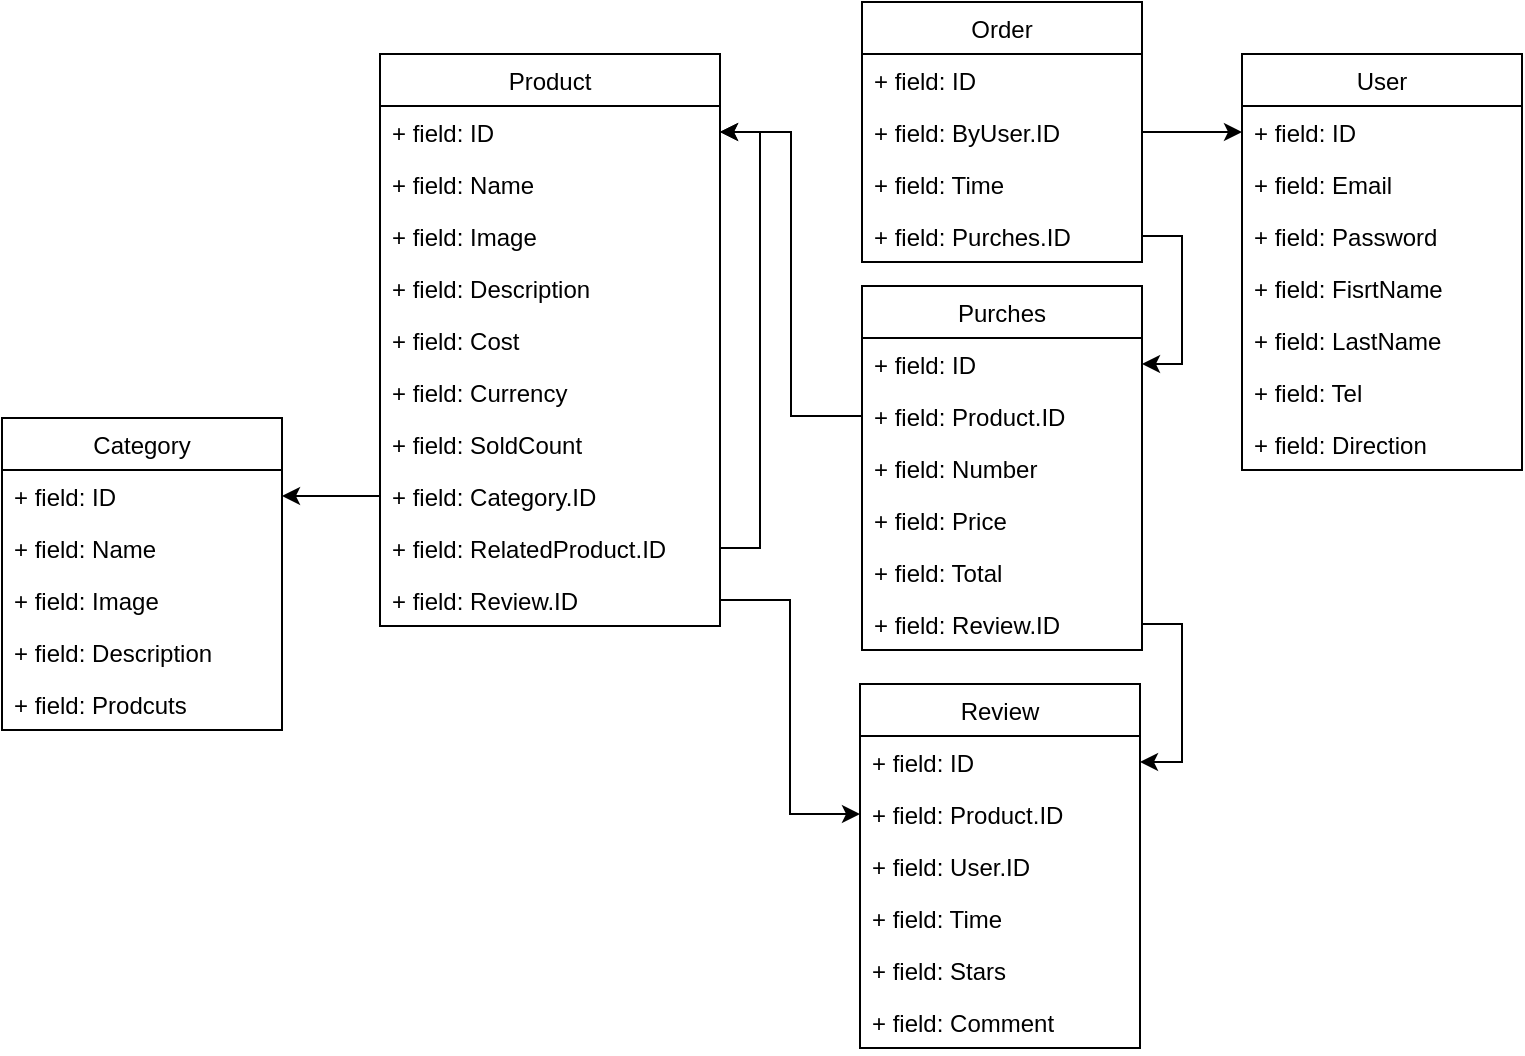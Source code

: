 <mxfile version="20.2.5" type="github">
  <diagram id="IRZXoFzOun7Yx4DrVviM" name="Page-1">
    <mxGraphModel dx="868" dy="460" grid="1" gridSize="10" guides="1" tooltips="1" connect="1" arrows="1" fold="1" page="1" pageScale="1" pageWidth="850" pageHeight="1100" math="0" shadow="0">
      <root>
        <mxCell id="0" />
        <mxCell id="1" parent="0" />
        <mxCell id="eFMBbLXjWarXIVUqqN7d-1" value="Category" style="swimlane;fontStyle=0;childLayout=stackLayout;horizontal=1;startSize=26;fillColor=none;horizontalStack=0;resizeParent=1;resizeParentMax=0;resizeLast=0;collapsible=1;marginBottom=0;" vertex="1" parent="1">
          <mxGeometry x="80" y="412" width="140" height="156" as="geometry" />
        </mxCell>
        <mxCell id="eFMBbLXjWarXIVUqqN7d-2" value="+ field: ID" style="text;strokeColor=none;fillColor=none;align=left;verticalAlign=top;spacingLeft=4;spacingRight=4;overflow=hidden;rotatable=0;points=[[0,0.5],[1,0.5]];portConstraint=eastwest;" vertex="1" parent="eFMBbLXjWarXIVUqqN7d-1">
          <mxGeometry y="26" width="140" height="26" as="geometry" />
        </mxCell>
        <mxCell id="eFMBbLXjWarXIVUqqN7d-3" value="+ field: Name&#xa;" style="text;strokeColor=none;fillColor=none;align=left;verticalAlign=top;spacingLeft=4;spacingRight=4;overflow=hidden;rotatable=0;points=[[0,0.5],[1,0.5]];portConstraint=eastwest;" vertex="1" parent="eFMBbLXjWarXIVUqqN7d-1">
          <mxGeometry y="52" width="140" height="26" as="geometry" />
        </mxCell>
        <mxCell id="eFMBbLXjWarXIVUqqN7d-25" value="+ field: Image" style="text;strokeColor=none;fillColor=none;align=left;verticalAlign=top;spacingLeft=4;spacingRight=4;overflow=hidden;rotatable=0;points=[[0,0.5],[1,0.5]];portConstraint=eastwest;" vertex="1" parent="eFMBbLXjWarXIVUqqN7d-1">
          <mxGeometry y="78" width="140" height="26" as="geometry" />
        </mxCell>
        <mxCell id="eFMBbLXjWarXIVUqqN7d-4" value="+ field: Description" style="text;strokeColor=none;fillColor=none;align=left;verticalAlign=top;spacingLeft=4;spacingRight=4;overflow=hidden;rotatable=0;points=[[0,0.5],[1,0.5]];portConstraint=eastwest;" vertex="1" parent="eFMBbLXjWarXIVUqqN7d-1">
          <mxGeometry y="104" width="140" height="26" as="geometry" />
        </mxCell>
        <mxCell id="eFMBbLXjWarXIVUqqN7d-5" value="+ field: Prodcuts" style="text;strokeColor=none;fillColor=none;align=left;verticalAlign=top;spacingLeft=4;spacingRight=4;overflow=hidden;rotatable=0;points=[[0,0.5],[1,0.5]];portConstraint=eastwest;" vertex="1" parent="eFMBbLXjWarXIVUqqN7d-1">
          <mxGeometry y="130" width="140" height="26" as="geometry" />
        </mxCell>
        <mxCell id="eFMBbLXjWarXIVUqqN7d-7" value="Product" style="swimlane;fontStyle=0;childLayout=stackLayout;horizontal=1;startSize=26;fillColor=none;horizontalStack=0;resizeParent=1;resizeParentMax=0;resizeLast=0;collapsible=1;marginBottom=0;" vertex="1" parent="1">
          <mxGeometry x="269" y="230" width="170" height="286" as="geometry" />
        </mxCell>
        <mxCell id="eFMBbLXjWarXIVUqqN7d-8" value="+ field: ID" style="text;strokeColor=none;fillColor=none;align=left;verticalAlign=top;spacingLeft=4;spacingRight=4;overflow=hidden;rotatable=0;points=[[0,0.5],[1,0.5]];portConstraint=eastwest;" vertex="1" parent="eFMBbLXjWarXIVUqqN7d-7">
          <mxGeometry y="26" width="170" height="26" as="geometry" />
        </mxCell>
        <mxCell id="eFMBbLXjWarXIVUqqN7d-9" value="+ field: Name" style="text;strokeColor=none;fillColor=none;align=left;verticalAlign=top;spacingLeft=4;spacingRight=4;overflow=hidden;rotatable=0;points=[[0,0.5],[1,0.5]];portConstraint=eastwest;" vertex="1" parent="eFMBbLXjWarXIVUqqN7d-7">
          <mxGeometry y="52" width="170" height="26" as="geometry" />
        </mxCell>
        <mxCell id="eFMBbLXjWarXIVUqqN7d-26" value="+ field: Image" style="text;strokeColor=none;fillColor=none;align=left;verticalAlign=top;spacingLeft=4;spacingRight=4;overflow=hidden;rotatable=0;points=[[0,0.5],[1,0.5]];portConstraint=eastwest;" vertex="1" parent="eFMBbLXjWarXIVUqqN7d-7">
          <mxGeometry y="78" width="170" height="26" as="geometry" />
        </mxCell>
        <mxCell id="eFMBbLXjWarXIVUqqN7d-10" value="+ field: Description" style="text;strokeColor=none;fillColor=none;align=left;verticalAlign=top;spacingLeft=4;spacingRight=4;overflow=hidden;rotatable=0;points=[[0,0.5],[1,0.5]];portConstraint=eastwest;" vertex="1" parent="eFMBbLXjWarXIVUqqN7d-7">
          <mxGeometry y="104" width="170" height="26" as="geometry" />
        </mxCell>
        <mxCell id="eFMBbLXjWarXIVUqqN7d-11" value="+ field: Cost" style="text;strokeColor=none;fillColor=none;align=left;verticalAlign=top;spacingLeft=4;spacingRight=4;overflow=hidden;rotatable=0;points=[[0,0.5],[1,0.5]];portConstraint=eastwest;" vertex="1" parent="eFMBbLXjWarXIVUqqN7d-7">
          <mxGeometry y="130" width="170" height="26" as="geometry" />
        </mxCell>
        <mxCell id="eFMBbLXjWarXIVUqqN7d-12" value="+ field: Currency" style="text;strokeColor=none;fillColor=none;align=left;verticalAlign=top;spacingLeft=4;spacingRight=4;overflow=hidden;rotatable=0;points=[[0,0.5],[1,0.5]];portConstraint=eastwest;" vertex="1" parent="eFMBbLXjWarXIVUqqN7d-7">
          <mxGeometry y="156" width="170" height="26" as="geometry" />
        </mxCell>
        <mxCell id="eFMBbLXjWarXIVUqqN7d-13" value="+ field: SoldCount" style="text;strokeColor=none;fillColor=none;align=left;verticalAlign=top;spacingLeft=4;spacingRight=4;overflow=hidden;rotatable=0;points=[[0,0.5],[1,0.5]];portConstraint=eastwest;" vertex="1" parent="eFMBbLXjWarXIVUqqN7d-7">
          <mxGeometry y="182" width="170" height="26" as="geometry" />
        </mxCell>
        <mxCell id="eFMBbLXjWarXIVUqqN7d-14" value="+ field: Category.ID" style="text;strokeColor=none;fillColor=none;align=left;verticalAlign=top;spacingLeft=4;spacingRight=4;overflow=hidden;rotatable=0;points=[[0,0.5],[1,0.5]];portConstraint=eastwest;" vertex="1" parent="eFMBbLXjWarXIVUqqN7d-7">
          <mxGeometry y="208" width="170" height="26" as="geometry" />
        </mxCell>
        <mxCell id="eFMBbLXjWarXIVUqqN7d-18" style="edgeStyle=orthogonalEdgeStyle;rounded=0;orthogonalLoop=1;jettySize=auto;html=1;exitX=1;exitY=0.5;exitDx=0;exitDy=0;entryX=1;entryY=0.5;entryDx=0;entryDy=0;" edge="1" parent="eFMBbLXjWarXIVUqqN7d-7" source="eFMBbLXjWarXIVUqqN7d-15" target="eFMBbLXjWarXIVUqqN7d-8">
          <mxGeometry relative="1" as="geometry" />
        </mxCell>
        <mxCell id="eFMBbLXjWarXIVUqqN7d-15" value="+ field: RelatedProduct.ID" style="text;strokeColor=none;fillColor=none;align=left;verticalAlign=top;spacingLeft=4;spacingRight=4;overflow=hidden;rotatable=0;points=[[0,0.5],[1,0.5]];portConstraint=eastwest;" vertex="1" parent="eFMBbLXjWarXIVUqqN7d-7">
          <mxGeometry y="234" width="170" height="26" as="geometry" />
        </mxCell>
        <mxCell id="eFMBbLXjWarXIVUqqN7d-64" value="+ field: Review.ID" style="text;strokeColor=none;fillColor=none;align=left;verticalAlign=top;spacingLeft=4;spacingRight=4;overflow=hidden;rotatable=0;points=[[0,0.5],[1,0.5]];portConstraint=eastwest;" vertex="1" parent="eFMBbLXjWarXIVUqqN7d-7">
          <mxGeometry y="260" width="170" height="26" as="geometry" />
        </mxCell>
        <mxCell id="eFMBbLXjWarXIVUqqN7d-65" style="edgeStyle=orthogonalEdgeStyle;rounded=0;orthogonalLoop=1;jettySize=auto;html=1;exitX=1;exitY=0.5;exitDx=0;exitDy=0;" edge="1" parent="eFMBbLXjWarXIVUqqN7d-7" source="eFMBbLXjWarXIVUqqN7d-64" target="eFMBbLXjWarXIVUqqN7d-64">
          <mxGeometry relative="1" as="geometry" />
        </mxCell>
        <mxCell id="eFMBbLXjWarXIVUqqN7d-31" value="User" style="swimlane;fontStyle=0;childLayout=stackLayout;horizontal=1;startSize=26;fillColor=none;horizontalStack=0;resizeParent=1;resizeParentMax=0;resizeLast=0;collapsible=1;marginBottom=0;" vertex="1" parent="1">
          <mxGeometry x="700" y="230" width="140" height="208" as="geometry" />
        </mxCell>
        <mxCell id="eFMBbLXjWarXIVUqqN7d-32" value="+ field: ID" style="text;strokeColor=none;fillColor=none;align=left;verticalAlign=top;spacingLeft=4;spacingRight=4;overflow=hidden;rotatable=0;points=[[0,0.5],[1,0.5]];portConstraint=eastwest;" vertex="1" parent="eFMBbLXjWarXIVUqqN7d-31">
          <mxGeometry y="26" width="140" height="26" as="geometry" />
        </mxCell>
        <mxCell id="eFMBbLXjWarXIVUqqN7d-33" value="+ field: Email" style="text;strokeColor=none;fillColor=none;align=left;verticalAlign=top;spacingLeft=4;spacingRight=4;overflow=hidden;rotatable=0;points=[[0,0.5],[1,0.5]];portConstraint=eastwest;" vertex="1" parent="eFMBbLXjWarXIVUqqN7d-31">
          <mxGeometry y="52" width="140" height="26" as="geometry" />
        </mxCell>
        <mxCell id="eFMBbLXjWarXIVUqqN7d-34" value="+ field: Password" style="text;strokeColor=none;fillColor=none;align=left;verticalAlign=top;spacingLeft=4;spacingRight=4;overflow=hidden;rotatable=0;points=[[0,0.5],[1,0.5]];portConstraint=eastwest;" vertex="1" parent="eFMBbLXjWarXIVUqqN7d-31">
          <mxGeometry y="78" width="140" height="26" as="geometry" />
        </mxCell>
        <mxCell id="eFMBbLXjWarXIVUqqN7d-36" value="+ field: FisrtName" style="text;strokeColor=none;fillColor=none;align=left;verticalAlign=top;spacingLeft=4;spacingRight=4;overflow=hidden;rotatable=0;points=[[0,0.5],[1,0.5]];portConstraint=eastwest;" vertex="1" parent="eFMBbLXjWarXIVUqqN7d-31">
          <mxGeometry y="104" width="140" height="26" as="geometry" />
        </mxCell>
        <mxCell id="eFMBbLXjWarXIVUqqN7d-73" value="+ field: LastName" style="text;strokeColor=none;fillColor=none;align=left;verticalAlign=top;spacingLeft=4;spacingRight=4;overflow=hidden;rotatable=0;points=[[0,0.5],[1,0.5]];portConstraint=eastwest;" vertex="1" parent="eFMBbLXjWarXIVUqqN7d-31">
          <mxGeometry y="130" width="140" height="26" as="geometry" />
        </mxCell>
        <mxCell id="eFMBbLXjWarXIVUqqN7d-74" value="+ field: Tel" style="text;strokeColor=none;fillColor=none;align=left;verticalAlign=top;spacingLeft=4;spacingRight=4;overflow=hidden;rotatable=0;points=[[0,0.5],[1,0.5]];portConstraint=eastwest;" vertex="1" parent="eFMBbLXjWarXIVUqqN7d-31">
          <mxGeometry y="156" width="140" height="26" as="geometry" />
        </mxCell>
        <mxCell id="eFMBbLXjWarXIVUqqN7d-75" value="+ field: Direction" style="text;strokeColor=none;fillColor=none;align=left;verticalAlign=top;spacingLeft=4;spacingRight=4;overflow=hidden;rotatable=0;points=[[0,0.5],[1,0.5]];portConstraint=eastwest;" vertex="1" parent="eFMBbLXjWarXIVUqqN7d-31">
          <mxGeometry y="182" width="140" height="26" as="geometry" />
        </mxCell>
        <mxCell id="eFMBbLXjWarXIVUqqN7d-37" value="Order" style="swimlane;fontStyle=0;childLayout=stackLayout;horizontal=1;startSize=26;fillColor=none;horizontalStack=0;resizeParent=1;resizeParentMax=0;resizeLast=0;collapsible=1;marginBottom=0;" vertex="1" parent="1">
          <mxGeometry x="510" y="204" width="140" height="130" as="geometry" />
        </mxCell>
        <mxCell id="eFMBbLXjWarXIVUqqN7d-38" value="+ field: ID" style="text;strokeColor=none;fillColor=none;align=left;verticalAlign=top;spacingLeft=4;spacingRight=4;overflow=hidden;rotatable=0;points=[[0,0.5],[1,0.5]];portConstraint=eastwest;" vertex="1" parent="eFMBbLXjWarXIVUqqN7d-37">
          <mxGeometry y="26" width="140" height="26" as="geometry" />
        </mxCell>
        <mxCell id="eFMBbLXjWarXIVUqqN7d-39" value="+ field: ByUser.ID" style="text;strokeColor=none;fillColor=none;align=left;verticalAlign=top;spacingLeft=4;spacingRight=4;overflow=hidden;rotatable=0;points=[[0,0.5],[1,0.5]];portConstraint=eastwest;" vertex="1" parent="eFMBbLXjWarXIVUqqN7d-37">
          <mxGeometry y="52" width="140" height="26" as="geometry" />
        </mxCell>
        <mxCell id="eFMBbLXjWarXIVUqqN7d-40" value="+ field: Time" style="text;strokeColor=none;fillColor=none;align=left;verticalAlign=top;spacingLeft=4;spacingRight=4;overflow=hidden;rotatable=0;points=[[0,0.5],[1,0.5]];portConstraint=eastwest;" vertex="1" parent="eFMBbLXjWarXIVUqqN7d-37">
          <mxGeometry y="78" width="140" height="26" as="geometry" />
        </mxCell>
        <mxCell id="eFMBbLXjWarXIVUqqN7d-47" value="+ field: Purches.ID" style="text;strokeColor=none;fillColor=none;align=left;verticalAlign=top;spacingLeft=4;spacingRight=4;overflow=hidden;rotatable=0;points=[[0,0.5],[1,0.5]];portConstraint=eastwest;" vertex="1" parent="eFMBbLXjWarXIVUqqN7d-37">
          <mxGeometry y="104" width="140" height="26" as="geometry" />
        </mxCell>
        <mxCell id="eFMBbLXjWarXIVUqqN7d-49" value="Purches" style="swimlane;fontStyle=0;childLayout=stackLayout;horizontal=1;startSize=26;fillColor=none;horizontalStack=0;resizeParent=1;resizeParentMax=0;resizeLast=0;collapsible=1;marginBottom=0;" vertex="1" parent="1">
          <mxGeometry x="510" y="346" width="140" height="182" as="geometry" />
        </mxCell>
        <mxCell id="eFMBbLXjWarXIVUqqN7d-50" value="+ field: ID" style="text;strokeColor=none;fillColor=none;align=left;verticalAlign=top;spacingLeft=4;spacingRight=4;overflow=hidden;rotatable=0;points=[[0,0.5],[1,0.5]];portConstraint=eastwest;" vertex="1" parent="eFMBbLXjWarXIVUqqN7d-49">
          <mxGeometry y="26" width="140" height="26" as="geometry" />
        </mxCell>
        <mxCell id="eFMBbLXjWarXIVUqqN7d-51" value="+ field: Product.ID" style="text;strokeColor=none;fillColor=none;align=left;verticalAlign=top;spacingLeft=4;spacingRight=4;overflow=hidden;rotatable=0;points=[[0,0.5],[1,0.5]];portConstraint=eastwest;" vertex="1" parent="eFMBbLXjWarXIVUqqN7d-49">
          <mxGeometry y="52" width="140" height="26" as="geometry" />
        </mxCell>
        <mxCell id="eFMBbLXjWarXIVUqqN7d-52" value="+ field: Number" style="text;strokeColor=none;fillColor=none;align=left;verticalAlign=top;spacingLeft=4;spacingRight=4;overflow=hidden;rotatable=0;points=[[0,0.5],[1,0.5]];portConstraint=eastwest;" vertex="1" parent="eFMBbLXjWarXIVUqqN7d-49">
          <mxGeometry y="78" width="140" height="26" as="geometry" />
        </mxCell>
        <mxCell id="eFMBbLXjWarXIVUqqN7d-53" value="+ field: Price" style="text;strokeColor=none;fillColor=none;align=left;verticalAlign=top;spacingLeft=4;spacingRight=4;overflow=hidden;rotatable=0;points=[[0,0.5],[1,0.5]];portConstraint=eastwest;" vertex="1" parent="eFMBbLXjWarXIVUqqN7d-49">
          <mxGeometry y="104" width="140" height="26" as="geometry" />
        </mxCell>
        <mxCell id="eFMBbLXjWarXIVUqqN7d-59" value="+ field: Total" style="text;strokeColor=none;fillColor=none;align=left;verticalAlign=top;spacingLeft=4;spacingRight=4;overflow=hidden;rotatable=0;points=[[0,0.5],[1,0.5]];portConstraint=eastwest;" vertex="1" parent="eFMBbLXjWarXIVUqqN7d-49">
          <mxGeometry y="130" width="140" height="26" as="geometry" />
        </mxCell>
        <mxCell id="eFMBbLXjWarXIVUqqN7d-54" value="+ field: Review.ID" style="text;strokeColor=none;fillColor=none;align=left;verticalAlign=top;spacingLeft=4;spacingRight=4;overflow=hidden;rotatable=0;points=[[0,0.5],[1,0.5]];portConstraint=eastwest;" vertex="1" parent="eFMBbLXjWarXIVUqqN7d-49">
          <mxGeometry y="156" width="140" height="26" as="geometry" />
        </mxCell>
        <mxCell id="eFMBbLXjWarXIVUqqN7d-55" value="Review" style="swimlane;fontStyle=0;childLayout=stackLayout;horizontal=1;startSize=26;fillColor=none;horizontalStack=0;resizeParent=1;resizeParentMax=0;resizeLast=0;collapsible=1;marginBottom=0;" vertex="1" parent="1">
          <mxGeometry x="509" y="545" width="140" height="182" as="geometry" />
        </mxCell>
        <mxCell id="eFMBbLXjWarXIVUqqN7d-56" value="+ field: ID" style="text;strokeColor=none;fillColor=none;align=left;verticalAlign=top;spacingLeft=4;spacingRight=4;overflow=hidden;rotatable=0;points=[[0,0.5],[1,0.5]];portConstraint=eastwest;" vertex="1" parent="eFMBbLXjWarXIVUqqN7d-55">
          <mxGeometry y="26" width="140" height="26" as="geometry" />
        </mxCell>
        <mxCell id="eFMBbLXjWarXIVUqqN7d-57" value="+ field: Product.ID" style="text;strokeColor=none;fillColor=none;align=left;verticalAlign=top;spacingLeft=4;spacingRight=4;overflow=hidden;rotatable=0;points=[[0,0.5],[1,0.5]];portConstraint=eastwest;" vertex="1" parent="eFMBbLXjWarXIVUqqN7d-55">
          <mxGeometry y="52" width="140" height="26" as="geometry" />
        </mxCell>
        <mxCell id="eFMBbLXjWarXIVUqqN7d-58" value="+ field: User.ID" style="text;strokeColor=none;fillColor=none;align=left;verticalAlign=top;spacingLeft=4;spacingRight=4;overflow=hidden;rotatable=0;points=[[0,0.5],[1,0.5]];portConstraint=eastwest;" vertex="1" parent="eFMBbLXjWarXIVUqqN7d-55">
          <mxGeometry y="78" width="140" height="26" as="geometry" />
        </mxCell>
        <mxCell id="eFMBbLXjWarXIVUqqN7d-67" value="+ field: Time" style="text;strokeColor=none;fillColor=none;align=left;verticalAlign=top;spacingLeft=4;spacingRight=4;overflow=hidden;rotatable=0;points=[[0,0.5],[1,0.5]];portConstraint=eastwest;" vertex="1" parent="eFMBbLXjWarXIVUqqN7d-55">
          <mxGeometry y="104" width="140" height="26" as="geometry" />
        </mxCell>
        <mxCell id="eFMBbLXjWarXIVUqqN7d-68" value="+ field: Stars" style="text;strokeColor=none;fillColor=none;align=left;verticalAlign=top;spacingLeft=4;spacingRight=4;overflow=hidden;rotatable=0;points=[[0,0.5],[1,0.5]];portConstraint=eastwest;" vertex="1" parent="eFMBbLXjWarXIVUqqN7d-55">
          <mxGeometry y="130" width="140" height="26" as="geometry" />
        </mxCell>
        <mxCell id="eFMBbLXjWarXIVUqqN7d-69" value="+ field: Comment" style="text;strokeColor=none;fillColor=none;align=left;verticalAlign=top;spacingLeft=4;spacingRight=4;overflow=hidden;rotatable=0;points=[[0,0.5],[1,0.5]];portConstraint=eastwest;" vertex="1" parent="eFMBbLXjWarXIVUqqN7d-55">
          <mxGeometry y="156" width="140" height="26" as="geometry" />
        </mxCell>
        <mxCell id="eFMBbLXjWarXIVUqqN7d-60" style="edgeStyle=orthogonalEdgeStyle;rounded=0;orthogonalLoop=1;jettySize=auto;html=1;exitX=0;exitY=0.5;exitDx=0;exitDy=0;entryX=1;entryY=0.5;entryDx=0;entryDy=0;" edge="1" parent="1" source="eFMBbLXjWarXIVUqqN7d-51" target="eFMBbLXjWarXIVUqqN7d-8">
          <mxGeometry relative="1" as="geometry" />
        </mxCell>
        <mxCell id="eFMBbLXjWarXIVUqqN7d-61" style="edgeStyle=orthogonalEdgeStyle;rounded=0;orthogonalLoop=1;jettySize=auto;html=1;exitX=1;exitY=0.5;exitDx=0;exitDy=0;entryX=1;entryY=0.5;entryDx=0;entryDy=0;" edge="1" parent="1" source="eFMBbLXjWarXIVUqqN7d-47" target="eFMBbLXjWarXIVUqqN7d-50">
          <mxGeometry relative="1" as="geometry" />
        </mxCell>
        <mxCell id="eFMBbLXjWarXIVUqqN7d-62" style="edgeStyle=orthogonalEdgeStyle;rounded=0;orthogonalLoop=1;jettySize=auto;html=1;exitX=1;exitY=0.5;exitDx=0;exitDy=0;entryX=1;entryY=0.5;entryDx=0;entryDy=0;" edge="1" parent="1" source="eFMBbLXjWarXIVUqqN7d-54" target="eFMBbLXjWarXIVUqqN7d-56">
          <mxGeometry relative="1" as="geometry" />
        </mxCell>
        <mxCell id="eFMBbLXjWarXIVUqqN7d-71" style="edgeStyle=orthogonalEdgeStyle;rounded=0;orthogonalLoop=1;jettySize=auto;html=1;exitX=1;exitY=0.5;exitDx=0;exitDy=0;entryX=0;entryY=0.5;entryDx=0;entryDy=0;" edge="1" parent="1" source="eFMBbLXjWarXIVUqqN7d-64" target="eFMBbLXjWarXIVUqqN7d-57">
          <mxGeometry relative="1" as="geometry" />
        </mxCell>
        <mxCell id="eFMBbLXjWarXIVUqqN7d-72" style="edgeStyle=orthogonalEdgeStyle;rounded=0;orthogonalLoop=1;jettySize=auto;html=1;exitX=0;exitY=0.5;exitDx=0;exitDy=0;entryX=1;entryY=0.5;entryDx=0;entryDy=0;" edge="1" parent="1" source="eFMBbLXjWarXIVUqqN7d-14" target="eFMBbLXjWarXIVUqqN7d-2">
          <mxGeometry relative="1" as="geometry" />
        </mxCell>
        <mxCell id="eFMBbLXjWarXIVUqqN7d-76" style="edgeStyle=orthogonalEdgeStyle;rounded=0;orthogonalLoop=1;jettySize=auto;html=1;exitX=1;exitY=0.5;exitDx=0;exitDy=0;entryX=0;entryY=0.5;entryDx=0;entryDy=0;" edge="1" parent="1" source="eFMBbLXjWarXIVUqqN7d-39" target="eFMBbLXjWarXIVUqqN7d-32">
          <mxGeometry relative="1" as="geometry" />
        </mxCell>
      </root>
    </mxGraphModel>
  </diagram>
</mxfile>
